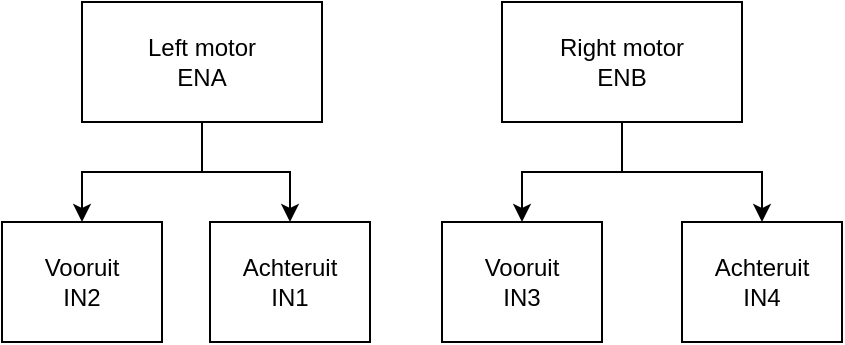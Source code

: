 <mxfile version="18.0.7" type="device"><diagram id="atjPza35tR8Q2ZRvLUmr" name="Page-1"><mxGraphModel dx="706" dy="716" grid="1" gridSize="10" guides="1" tooltips="1" connect="1" arrows="1" fold="1" page="1" pageScale="1" pageWidth="827" pageHeight="1169" math="0" shadow="0"><root><mxCell id="0"/><mxCell id="1" parent="0"/><mxCell id="vF46WPgjCu5RCyMJPEAj-8" style="edgeStyle=orthogonalEdgeStyle;rounded=0;orthogonalLoop=1;jettySize=auto;html=1;entryX=0.5;entryY=0;entryDx=0;entryDy=0;" parent="1" source="vF46WPgjCu5RCyMJPEAj-5" target="vF46WPgjCu5RCyMJPEAj-11" edge="1"><mxGeometry relative="1" as="geometry"><mxPoint x="250" y="380" as="targetPoint"/></mxGeometry></mxCell><mxCell id="vF46WPgjCu5RCyMJPEAj-9" style="edgeStyle=orthogonalEdgeStyle;rounded=0;orthogonalLoop=1;jettySize=auto;html=1;entryX=0.5;entryY=0;entryDx=0;entryDy=0;" parent="1" source="vF46WPgjCu5RCyMJPEAj-5" target="vF46WPgjCu5RCyMJPEAj-10" edge="1"><mxGeometry relative="1" as="geometry"><mxPoint x="190" y="380" as="targetPoint"/></mxGeometry></mxCell><mxCell id="vF46WPgjCu5RCyMJPEAj-5" value="Left motor&lt;br&gt;ENA" style="rounded=0;whiteSpace=wrap;html=1;shadow=0;" parent="1" vertex="1"><mxGeometry x="120" y="270" width="120" height="60" as="geometry"/></mxCell><mxCell id="vF46WPgjCu5RCyMJPEAj-18" style="edgeStyle=orthogonalEdgeStyle;rounded=0;orthogonalLoop=1;jettySize=auto;html=1;entryX=0.5;entryY=0;entryDx=0;entryDy=0;entryPerimeter=0;" parent="1" source="vF46WPgjCu5RCyMJPEAj-6" target="vF46WPgjCu5RCyMJPEAj-17" edge="1"><mxGeometry relative="1" as="geometry"/></mxCell><mxCell id="vF46WPgjCu5RCyMJPEAj-19" style="edgeStyle=orthogonalEdgeStyle;rounded=0;orthogonalLoop=1;jettySize=auto;html=1;entryX=0.5;entryY=0;entryDx=0;entryDy=0;" parent="1" source="vF46WPgjCu5RCyMJPEAj-6" target="vF46WPgjCu5RCyMJPEAj-20" edge="1"><mxGeometry relative="1" as="geometry"><mxPoint x="440" y="380" as="targetPoint"/></mxGeometry></mxCell><mxCell id="vF46WPgjCu5RCyMJPEAj-6" value="Right motor&lt;br&gt;ENB" style="rounded=0;whiteSpace=wrap;html=1;shadow=0;" parent="1" vertex="1"><mxGeometry x="330" y="270" width="120" height="60" as="geometry"/></mxCell><mxCell id="vF46WPgjCu5RCyMJPEAj-10" value="Vooruit&lt;br&gt;IN2" style="rounded=0;whiteSpace=wrap;html=1;shadow=0;" parent="1" vertex="1"><mxGeometry x="80" y="380" width="80" height="60" as="geometry"/></mxCell><mxCell id="vF46WPgjCu5RCyMJPEAj-11" value="Achteruit&lt;br&gt;IN1" style="rounded=0;whiteSpace=wrap;html=1;shadow=0;" parent="1" vertex="1"><mxGeometry x="184" y="380" width="80" height="60" as="geometry"/></mxCell><mxCell id="vF46WPgjCu5RCyMJPEAj-17" value="Vooruit&lt;br&gt;IN3" style="rounded=0;whiteSpace=wrap;html=1;shadow=0;" parent="1" vertex="1"><mxGeometry x="300" y="380" width="80" height="60" as="geometry"/></mxCell><mxCell id="vF46WPgjCu5RCyMJPEAj-20" value="Achteruit&lt;br&gt;IN4" style="rounded=0;whiteSpace=wrap;html=1;shadow=0;" parent="1" vertex="1"><mxGeometry x="420" y="380" width="80" height="60" as="geometry"/></mxCell></root></mxGraphModel></diagram></mxfile>